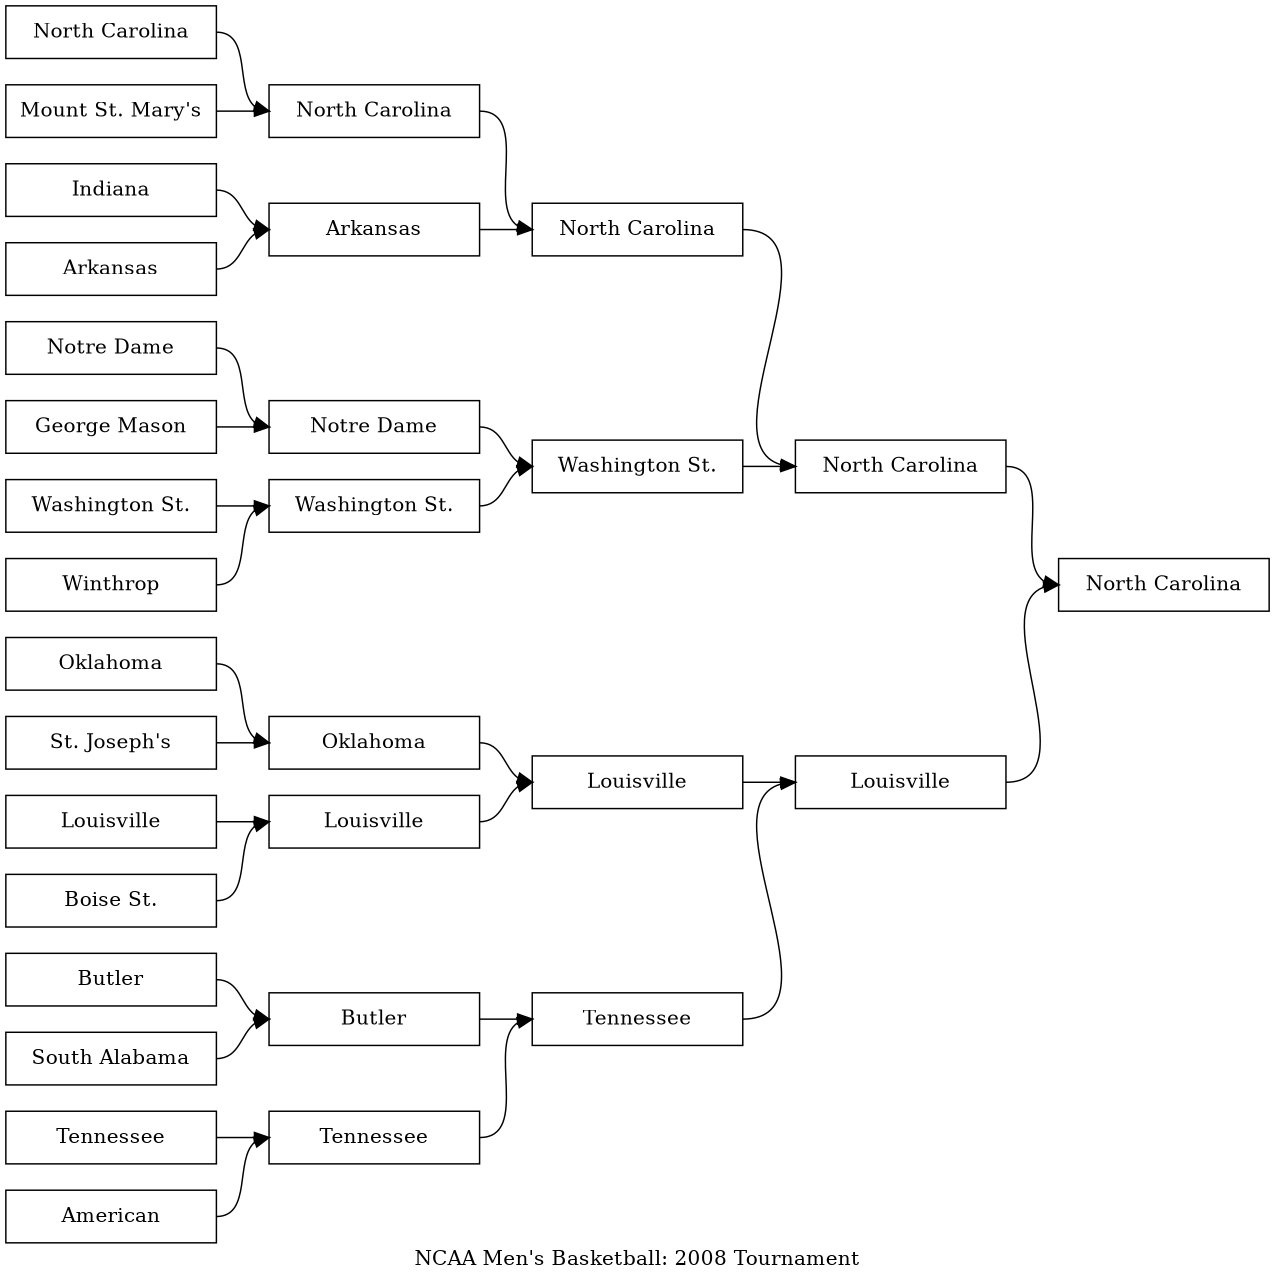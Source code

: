 /*

:Title: Orthogonal edges
:Tags: PGF, topath


This example is adapted from an example posted by Ryan Schmidt to the `graphviz-interest`_ mailing
list. Graphviz currently does not support orthogonal edges. However,
with dot2tex you can use the ``topath``  attribute to create custom edges. 

Here is the definition of the ``fork horizontal`` to-path. It uses the powerful 
*coordinate calculations* feature introduced in PGF 2.00. 

.. sourcecode:: latex
    
    ...
    \usetikzlibrary{calc}
    ...
    \tikzstyle{fork horizontal} =[to path={
    -| ($(\tikztostart)!0.5!(\tikztotarget)$) |- (\tikztotarget) \tikztonodes}]


**Note**: This example requires PGF 2.00 or later. 

Generated with::

 $ dot2tex --crop sportsbracket.dot > sportsbracket.tex

.. _graphviz-interest: https://mailman.research.att.com/pipermail/graphviz-interest/2008q2/thread.html#5129 

*/
digraph G {
    // Put our custom fork horizontal to path in the document preamble
    d2tdocpreamble = "\usetikzlibrary{calc}\
\tikzstyle{fork horizontal} =[to path={\
-| ($(\tikztostart)!0.5!(\tikztotarget)$) |- (\tikztotarget) \tikztonodes}]";
    rankdir=LR
    node [shape=box, width=2]
    
    graph [size="8.5,11" label="NCAA Men's Basketball: 2008 Tournament"]
    
    11 [label="North Carolina"]
    12 [label="Mount St. Mary's"]
    13 [label="Indiana"]
    14 [label="Arkansas"]
    15 [label="Notre Dame"]
    16 [label="George Mason"]
    17 [label="Washington St."]
    18 [label="Winthrop"]
    19 [label="Oklahoma"]
    110 [label="St. Joseph's"]
    111 [label="Louisville"]
    112 [label="Boise St."]
    113 [label="Butler"]
    114 [label="South Alabama"]
    115 [label="Tennessee"]
    116 [label="American"]
    21 [label="North Carolina"]
    22 [label="Arkansas"]
    23 [label="Notre Dame"]
    24 [label="Washington St."]
    25 [label="Oklahoma"]
    26 [label="Louisville"]
    27 [label="Butler"]
    28 [label="Tennessee"]
    31 [label="North Carolina"]
    32 [label="Washington St."]
    33 [label="Louisville"]
    34 [label="Tennessee"]
    41 [label="North Carolina"]
    42 [label="Louisville"]
    51 [label="North Carolina"]
    // Use the custom 'fork horizontal' to path defined above
    edge [topath="fork horizontal"];
    11:e->21:w
    12:e->21:w
    13:e->22:w
    14:e->22:w
    15:e->23:w
    16:e->23:w
    17:e->24:w
    18:e->24:w
    19:e->25:w
    110:e->25:w
    111:e->26:w
    112:e->26:w
    113:e->27:w
    114:e->27:w
    115:e->28:w
    116:e->28:w
    21:e->31:w
    22:e->31:w
    23:e->32:w
    24:e->32:w
    25:e->33:w
    26:e->33:w
    27:e->34:w
    28:e->34:w
    31:e->41:w
    32:e->41:w
    33:e->42:w
    34:e->42:w
    41:e->51:w
    42:e->51:w
    
    edge [style=invis]
    rank=same {11->12->13->14->15->16->17->18->19->110->111->112->113->114->115->116}
}
